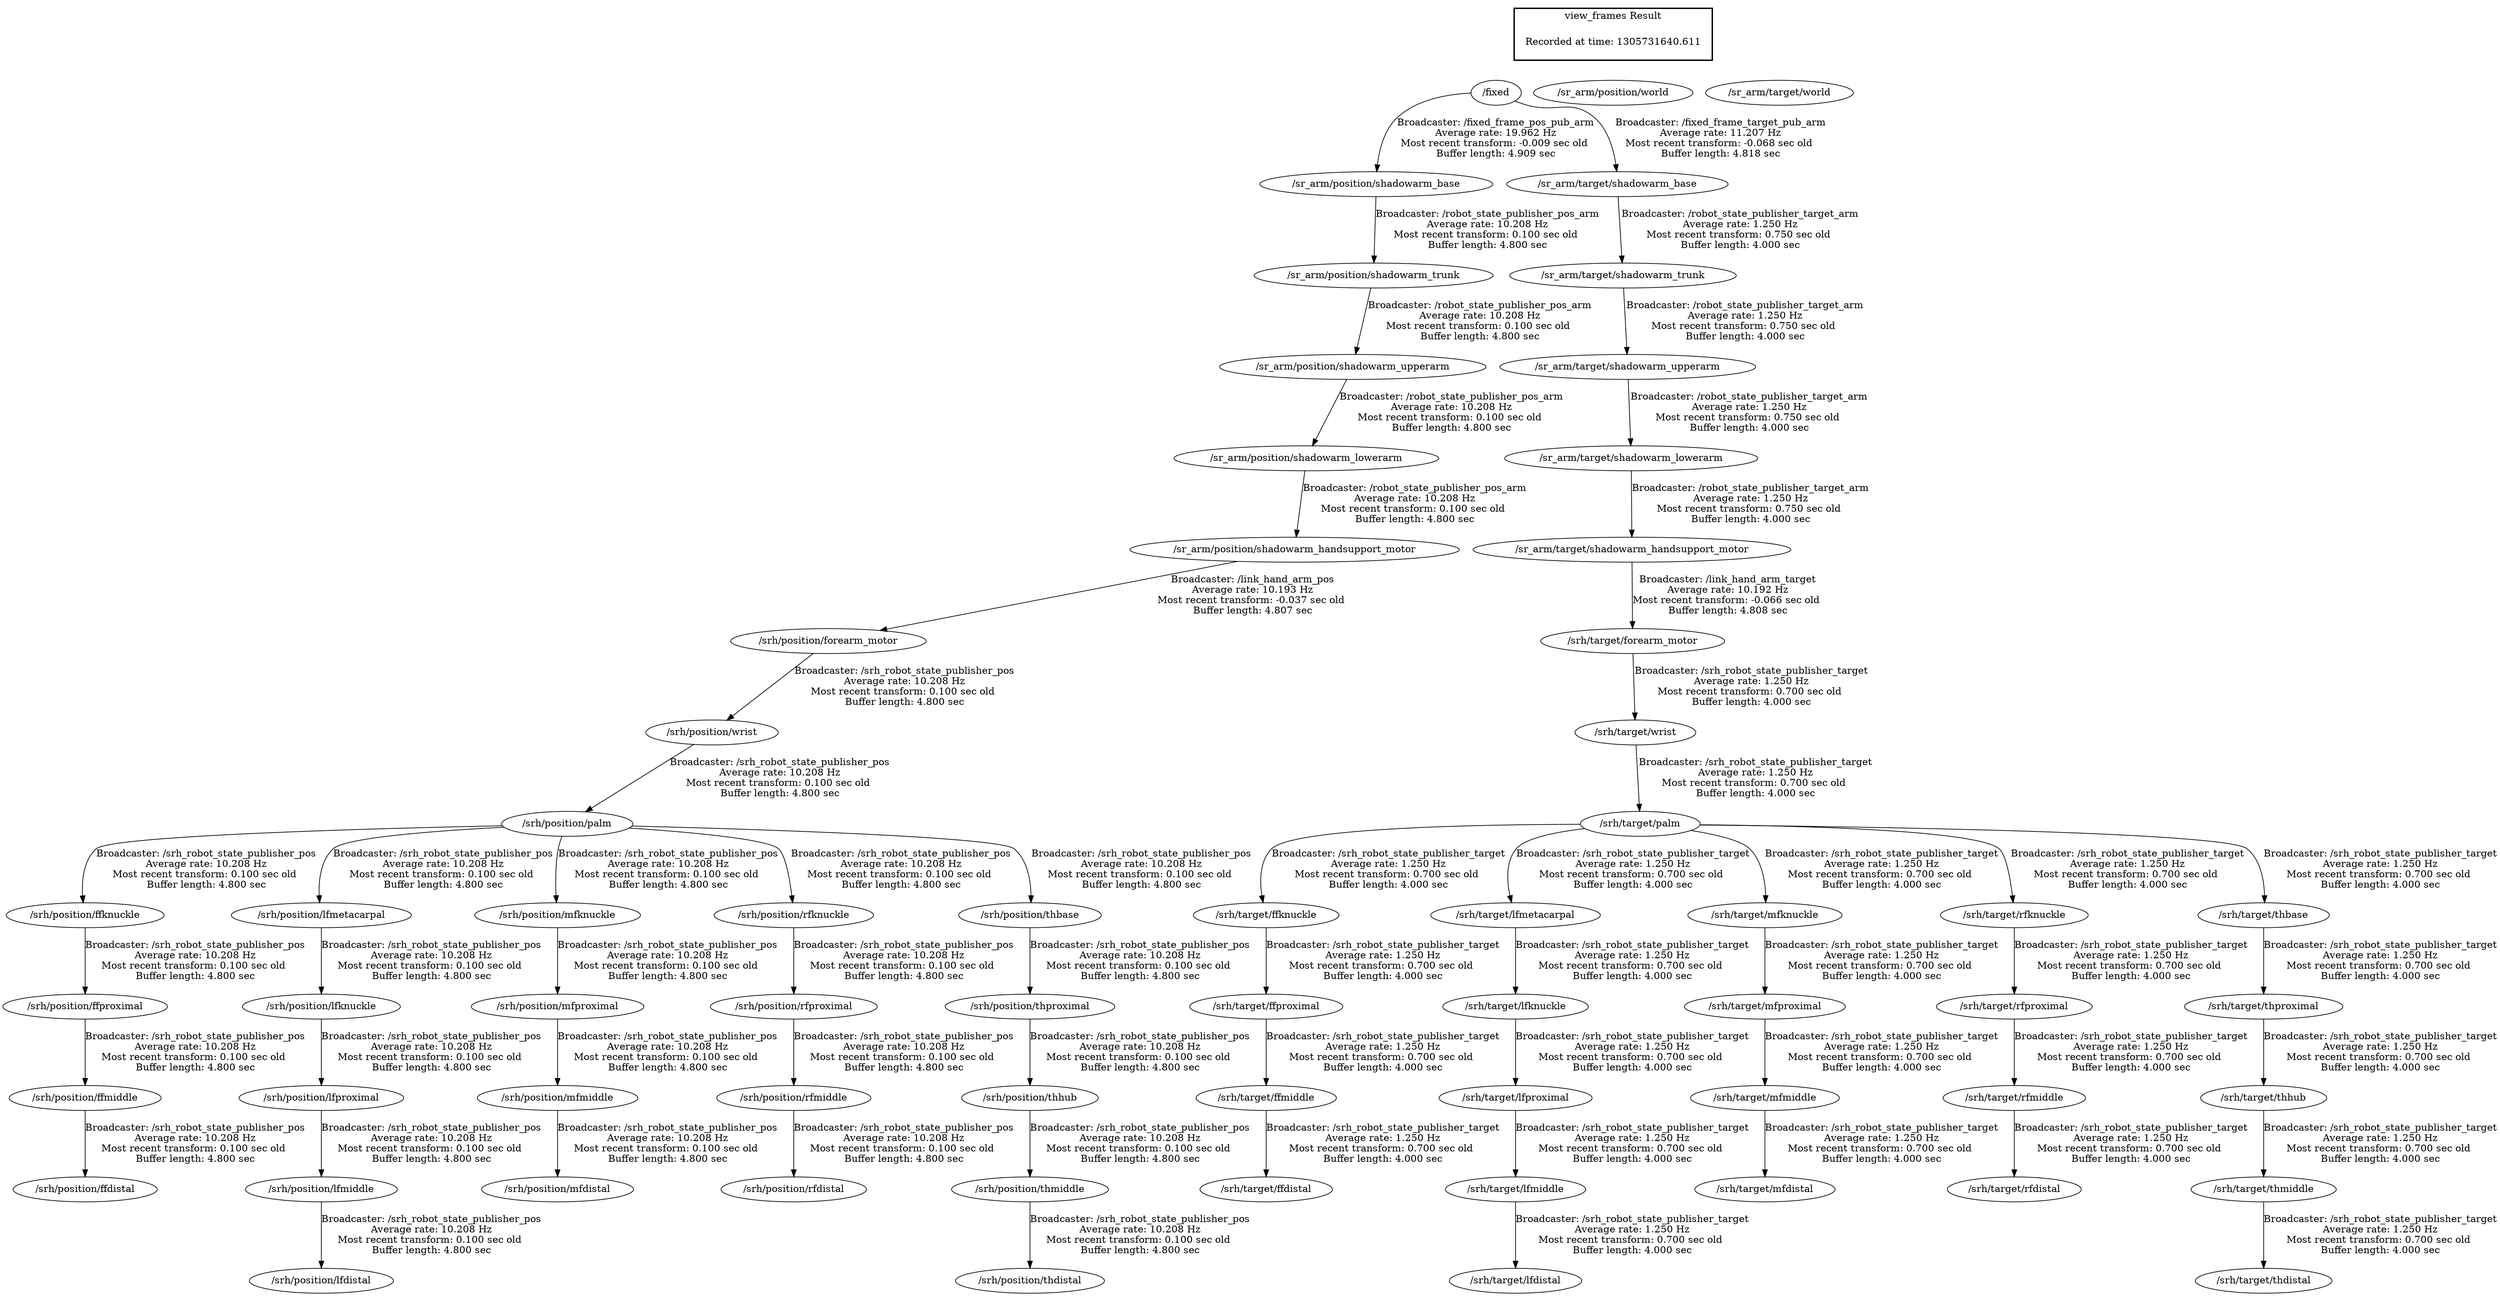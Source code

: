 digraph G {
"/fixed" -> "/sr_arm/position/shadowarm_base"[label="Broadcaster: /fixed_frame_pos_pub_arm\nAverage rate: 19.962 Hz\nMost recent transform: -0.009 sec old \nBuffer length: 4.909 sec\n"];
"/sr_arm/position/shadowarm_lowerarm" -> "/sr_arm/position/shadowarm_handsupport_motor"[label="Broadcaster: /robot_state_publisher_pos_arm\nAverage rate: 10.208 Hz\nMost recent transform: 0.100 sec old \nBuffer length: 4.800 sec\n"];
"/sr_arm/position/shadowarm_upperarm" -> "/sr_arm/position/shadowarm_lowerarm"[label="Broadcaster: /robot_state_publisher_pos_arm\nAverage rate: 10.208 Hz\nMost recent transform: 0.100 sec old \nBuffer length: 4.800 sec\n"];
"/sr_arm/position/shadowarm_trunk" -> "/sr_arm/position/shadowarm_upperarm"[label="Broadcaster: /robot_state_publisher_pos_arm\nAverage rate: 10.208 Hz\nMost recent transform: 0.100 sec old \nBuffer length: 4.800 sec\n"];
"/sr_arm/position/shadowarm_base" -> "/sr_arm/position/shadowarm_trunk"[label="Broadcaster: /robot_state_publisher_pos_arm\nAverage rate: 10.208 Hz\nMost recent transform: 0.100 sec old \nBuffer length: 4.800 sec\n"];
"/srh/position/ffmiddle" -> "/srh/position/ffdistal"[label="Broadcaster: /srh_robot_state_publisher_pos\nAverage rate: 10.208 Hz\nMost recent transform: 0.100 sec old \nBuffer length: 4.800 sec\n"];
"/srh/position/ffproximal" -> "/srh/position/ffmiddle"[label="Broadcaster: /srh_robot_state_publisher_pos\nAverage rate: 10.208 Hz\nMost recent transform: 0.100 sec old \nBuffer length: 4.800 sec\n"];
"/srh/position/palm" -> "/srh/position/ffknuckle"[label="Broadcaster: /srh_robot_state_publisher_pos\nAverage rate: 10.208 Hz\nMost recent transform: 0.100 sec old \nBuffer length: 4.800 sec\n"];
"/srh/position/wrist" -> "/srh/position/palm"[label="Broadcaster: /srh_robot_state_publisher_pos\nAverage rate: 10.208 Hz\nMost recent transform: 0.100 sec old \nBuffer length: 4.800 sec\n"];
"/srh/position/ffknuckle" -> "/srh/position/ffproximal"[label="Broadcaster: /srh_robot_state_publisher_pos\nAverage rate: 10.208 Hz\nMost recent transform: 0.100 sec old \nBuffer length: 4.800 sec\n"];
"/srh/position/lfmiddle" -> "/srh/position/lfdistal"[label="Broadcaster: /srh_robot_state_publisher_pos\nAverage rate: 10.208 Hz\nMost recent transform: 0.100 sec old \nBuffer length: 4.800 sec\n"];
"/srh/position/lfproximal" -> "/srh/position/lfmiddle"[label="Broadcaster: /srh_robot_state_publisher_pos\nAverage rate: 10.208 Hz\nMost recent transform: 0.100 sec old \nBuffer length: 4.800 sec\n"];
"/srh/position/lfmetacarpal" -> "/srh/position/lfknuckle"[label="Broadcaster: /srh_robot_state_publisher_pos\nAverage rate: 10.208 Hz\nMost recent transform: 0.100 sec old \nBuffer length: 4.800 sec\n"];
"/srh/position/palm" -> "/srh/position/lfmetacarpal"[label="Broadcaster: /srh_robot_state_publisher_pos\nAverage rate: 10.208 Hz\nMost recent transform: 0.100 sec old \nBuffer length: 4.800 sec\n"];
"/srh/position/lfknuckle" -> "/srh/position/lfproximal"[label="Broadcaster: /srh_robot_state_publisher_pos\nAverage rate: 10.208 Hz\nMost recent transform: 0.100 sec old \nBuffer length: 4.800 sec\n"];
"/srh/position/mfmiddle" -> "/srh/position/mfdistal"[label="Broadcaster: /srh_robot_state_publisher_pos\nAverage rate: 10.208 Hz\nMost recent transform: 0.100 sec old \nBuffer length: 4.800 sec\n"];
"/srh/position/mfproximal" -> "/srh/position/mfmiddle"[label="Broadcaster: /srh_robot_state_publisher_pos\nAverage rate: 10.208 Hz\nMost recent transform: 0.100 sec old \nBuffer length: 4.800 sec\n"];
"/srh/position/palm" -> "/srh/position/mfknuckle"[label="Broadcaster: /srh_robot_state_publisher_pos\nAverage rate: 10.208 Hz\nMost recent transform: 0.100 sec old \nBuffer length: 4.800 sec\n"];
"/srh/position/mfknuckle" -> "/srh/position/mfproximal"[label="Broadcaster: /srh_robot_state_publisher_pos\nAverage rate: 10.208 Hz\nMost recent transform: 0.100 sec old \nBuffer length: 4.800 sec\n"];
"/srh/position/forearm_motor" -> "/srh/position/wrist"[label="Broadcaster: /srh_robot_state_publisher_pos\nAverage rate: 10.208 Hz\nMost recent transform: 0.100 sec old \nBuffer length: 4.800 sec\n"];
"/srh/position/rfmiddle" -> "/srh/position/rfdistal"[label="Broadcaster: /srh_robot_state_publisher_pos\nAverage rate: 10.208 Hz\nMost recent transform: 0.100 sec old \nBuffer length: 4.800 sec\n"];
"/srh/position/rfproximal" -> "/srh/position/rfmiddle"[label="Broadcaster: /srh_robot_state_publisher_pos\nAverage rate: 10.208 Hz\nMost recent transform: 0.100 sec old \nBuffer length: 4.800 sec\n"];
"/srh/position/palm" -> "/srh/position/rfknuckle"[label="Broadcaster: /srh_robot_state_publisher_pos\nAverage rate: 10.208 Hz\nMost recent transform: 0.100 sec old \nBuffer length: 4.800 sec\n"];
"/srh/position/rfknuckle" -> "/srh/position/rfproximal"[label="Broadcaster: /srh_robot_state_publisher_pos\nAverage rate: 10.208 Hz\nMost recent transform: 0.100 sec old \nBuffer length: 4.800 sec\n"];
"/srh/position/palm" -> "/srh/position/thbase"[label="Broadcaster: /srh_robot_state_publisher_pos\nAverage rate: 10.208 Hz\nMost recent transform: 0.100 sec old \nBuffer length: 4.800 sec\n"];
"/srh/position/thmiddle" -> "/srh/position/thdistal"[label="Broadcaster: /srh_robot_state_publisher_pos\nAverage rate: 10.208 Hz\nMost recent transform: 0.100 sec old \nBuffer length: 4.800 sec\n"];
"/srh/position/thhub" -> "/srh/position/thmiddle"[label="Broadcaster: /srh_robot_state_publisher_pos\nAverage rate: 10.208 Hz\nMost recent transform: 0.100 sec old \nBuffer length: 4.800 sec\n"];
"/srh/position/thproximal" -> "/srh/position/thhub"[label="Broadcaster: /srh_robot_state_publisher_pos\nAverage rate: 10.208 Hz\nMost recent transform: 0.100 sec old \nBuffer length: 4.800 sec\n"];
"/srh/position/thbase" -> "/srh/position/thproximal"[label="Broadcaster: /srh_robot_state_publisher_pos\nAverage rate: 10.208 Hz\nMost recent transform: 0.100 sec old \nBuffer length: 4.800 sec\n"];
"/sr_arm/position/shadowarm_handsupport_motor" -> "/srh/position/forearm_motor"[label="Broadcaster: /link_hand_arm_pos\nAverage rate: 10.193 Hz\nMost recent transform: -0.037 sec old \nBuffer length: 4.807 sec\n"];
"/sr_arm/target/shadowarm_handsupport_motor" -> "/srh/target/forearm_motor"[label="Broadcaster: /link_hand_arm_target\nAverage rate: 10.192 Hz\nMost recent transform: -0.066 sec old \nBuffer length: 4.808 sec\n"];
"/sr_arm/target/shadowarm_lowerarm" -> "/sr_arm/target/shadowarm_handsupport_motor"[label="Broadcaster: /robot_state_publisher_target_arm\nAverage rate: 1.250 Hz\nMost recent transform: 0.750 sec old \nBuffer length: 4.000 sec\n"];
"/fixed" -> "/sr_arm/target/shadowarm_base"[label="Broadcaster: /fixed_frame_target_pub_arm\nAverage rate: 11.207 Hz\nMost recent transform: -0.068 sec old \nBuffer length: 4.818 sec\n"];
"/sr_arm/target/shadowarm_upperarm" -> "/sr_arm/target/shadowarm_lowerarm"[label="Broadcaster: /robot_state_publisher_target_arm\nAverage rate: 1.250 Hz\nMost recent transform: 0.750 sec old \nBuffer length: 4.000 sec\n"];
"/sr_arm/target/shadowarm_trunk" -> "/sr_arm/target/shadowarm_upperarm"[label="Broadcaster: /robot_state_publisher_target_arm\nAverage rate: 1.250 Hz\nMost recent transform: 0.750 sec old \nBuffer length: 4.000 sec\n"];
"/sr_arm/target/shadowarm_base" -> "/sr_arm/target/shadowarm_trunk"[label="Broadcaster: /robot_state_publisher_target_arm\nAverage rate: 1.250 Hz\nMost recent transform: 0.750 sec old \nBuffer length: 4.000 sec\n"];
"/srh/target/ffmiddle" -> "/srh/target/ffdistal"[label="Broadcaster: /srh_robot_state_publisher_target\nAverage rate: 1.250 Hz\nMost recent transform: 0.700 sec old \nBuffer length: 4.000 sec\n"];
"/srh/target/ffproximal" -> "/srh/target/ffmiddle"[label="Broadcaster: /srh_robot_state_publisher_target\nAverage rate: 1.250 Hz\nMost recent transform: 0.700 sec old \nBuffer length: 4.000 sec\n"];
"/srh/target/palm" -> "/srh/target/ffknuckle"[label="Broadcaster: /srh_robot_state_publisher_target\nAverage rate: 1.250 Hz\nMost recent transform: 0.700 sec old \nBuffer length: 4.000 sec\n"];
"/srh/target/wrist" -> "/srh/target/palm"[label="Broadcaster: /srh_robot_state_publisher_target\nAverage rate: 1.250 Hz\nMost recent transform: 0.700 sec old \nBuffer length: 4.000 sec\n"];
"/srh/target/ffknuckle" -> "/srh/target/ffproximal"[label="Broadcaster: /srh_robot_state_publisher_target\nAverage rate: 1.250 Hz\nMost recent transform: 0.700 sec old \nBuffer length: 4.000 sec\n"];
"/srh/target/lfmiddle" -> "/srh/target/lfdistal"[label="Broadcaster: /srh_robot_state_publisher_target\nAverage rate: 1.250 Hz\nMost recent transform: 0.700 sec old \nBuffer length: 4.000 sec\n"];
"/srh/target/lfproximal" -> "/srh/target/lfmiddle"[label="Broadcaster: /srh_robot_state_publisher_target\nAverage rate: 1.250 Hz\nMost recent transform: 0.700 sec old \nBuffer length: 4.000 sec\n"];
"/srh/target/lfmetacarpal" -> "/srh/target/lfknuckle"[label="Broadcaster: /srh_robot_state_publisher_target\nAverage rate: 1.250 Hz\nMost recent transform: 0.700 sec old \nBuffer length: 4.000 sec\n"];
"/srh/target/palm" -> "/srh/target/lfmetacarpal"[label="Broadcaster: /srh_robot_state_publisher_target\nAverage rate: 1.250 Hz\nMost recent transform: 0.700 sec old \nBuffer length: 4.000 sec\n"];
"/srh/target/lfknuckle" -> "/srh/target/lfproximal"[label="Broadcaster: /srh_robot_state_publisher_target\nAverage rate: 1.250 Hz\nMost recent transform: 0.700 sec old \nBuffer length: 4.000 sec\n"];
"/srh/target/mfmiddle" -> "/srh/target/mfdistal"[label="Broadcaster: /srh_robot_state_publisher_target\nAverage rate: 1.250 Hz\nMost recent transform: 0.700 sec old \nBuffer length: 4.000 sec\n"];
"/srh/target/mfproximal" -> "/srh/target/mfmiddle"[label="Broadcaster: /srh_robot_state_publisher_target\nAverage rate: 1.250 Hz\nMost recent transform: 0.700 sec old \nBuffer length: 4.000 sec\n"];
"/srh/target/palm" -> "/srh/target/mfknuckle"[label="Broadcaster: /srh_robot_state_publisher_target\nAverage rate: 1.250 Hz\nMost recent transform: 0.700 sec old \nBuffer length: 4.000 sec\n"];
"/srh/target/mfknuckle" -> "/srh/target/mfproximal"[label="Broadcaster: /srh_robot_state_publisher_target\nAverage rate: 1.250 Hz\nMost recent transform: 0.700 sec old \nBuffer length: 4.000 sec\n"];
"/srh/target/forearm_motor" -> "/srh/target/wrist"[label="Broadcaster: /srh_robot_state_publisher_target\nAverage rate: 1.250 Hz\nMost recent transform: 0.700 sec old \nBuffer length: 4.000 sec\n"];
"/srh/target/rfmiddle" -> "/srh/target/rfdistal"[label="Broadcaster: /srh_robot_state_publisher_target\nAverage rate: 1.250 Hz\nMost recent transform: 0.700 sec old \nBuffer length: 4.000 sec\n"];
"/srh/target/rfproximal" -> "/srh/target/rfmiddle"[label="Broadcaster: /srh_robot_state_publisher_target\nAverage rate: 1.250 Hz\nMost recent transform: 0.700 sec old \nBuffer length: 4.000 sec\n"];
"/srh/target/palm" -> "/srh/target/rfknuckle"[label="Broadcaster: /srh_robot_state_publisher_target\nAverage rate: 1.250 Hz\nMost recent transform: 0.700 sec old \nBuffer length: 4.000 sec\n"];
"/srh/target/rfknuckle" -> "/srh/target/rfproximal"[label="Broadcaster: /srh_robot_state_publisher_target\nAverage rate: 1.250 Hz\nMost recent transform: 0.700 sec old \nBuffer length: 4.000 sec\n"];
"/srh/target/palm" -> "/srh/target/thbase"[label="Broadcaster: /srh_robot_state_publisher_target\nAverage rate: 1.250 Hz\nMost recent transform: 0.700 sec old \nBuffer length: 4.000 sec\n"];
"/srh/target/thmiddle" -> "/srh/target/thdistal"[label="Broadcaster: /srh_robot_state_publisher_target\nAverage rate: 1.250 Hz\nMost recent transform: 0.700 sec old \nBuffer length: 4.000 sec\n"];
"/srh/target/thhub" -> "/srh/target/thmiddle"[label="Broadcaster: /srh_robot_state_publisher_target\nAverage rate: 1.250 Hz\nMost recent transform: 0.700 sec old \nBuffer length: 4.000 sec\n"];
"/srh/target/thproximal" -> "/srh/target/thhub"[label="Broadcaster: /srh_robot_state_publisher_target\nAverage rate: 1.250 Hz\nMost recent transform: 0.700 sec old \nBuffer length: 4.000 sec\n"];
"/srh/target/thbase" -> "/srh/target/thproximal"[label="Broadcaster: /srh_robot_state_publisher_target\nAverage rate: 1.250 Hz\nMost recent transform: 0.700 sec old \nBuffer length: 4.000 sec\n"];
edge [style=invis];
 subgraph cluster_legend { style=bold; color=black; label ="view_frames Result";
"Recorded at time: 1305731640.611"[ shape=plaintext ] ;
 }->"/sr_arm/position/world";
edge [style=invis];
 subgraph cluster_legend { style=bold; color=black; label ="view_frames Result";
"Recorded at time: 1305731640.611"[ shape=plaintext ] ;
 }->"/fixed";
edge [style=invis];
 subgraph cluster_legend { style=bold; color=black; label ="view_frames Result";
"Recorded at time: 1305731640.611"[ shape=plaintext ] ;
 }->"/sr_arm/target/world";
}